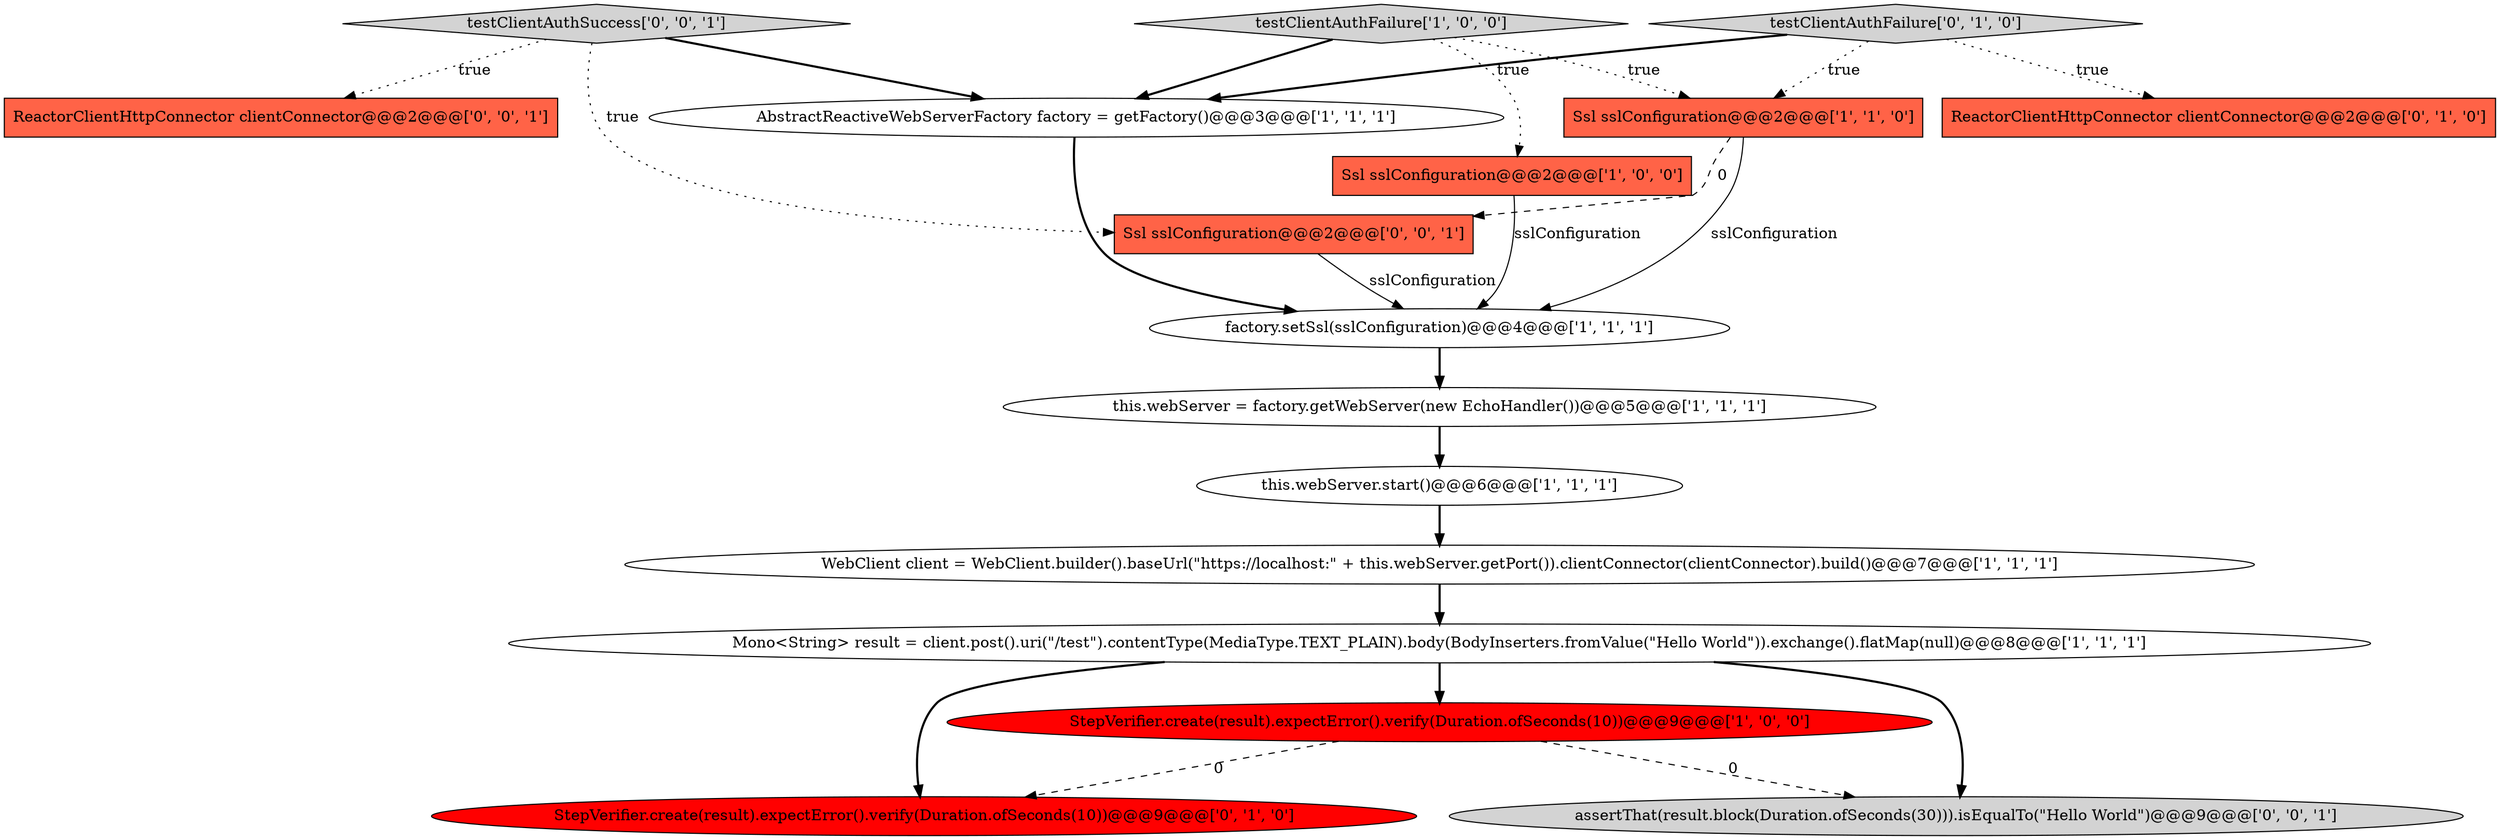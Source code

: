 digraph {
2 [style = filled, label = "Mono<String> result = client.post().uri(\"/test\").contentType(MediaType.TEXT_PLAIN).body(BodyInserters.fromValue(\"Hello World\")).exchange().flatMap(null)@@@8@@@['1', '1', '1']", fillcolor = white, shape = ellipse image = "AAA0AAABBB1BBB"];
3 [style = filled, label = "this.webServer = factory.getWebServer(new EchoHandler())@@@5@@@['1', '1', '1']", fillcolor = white, shape = ellipse image = "AAA0AAABBB1BBB"];
1 [style = filled, label = "testClientAuthFailure['1', '0', '0']", fillcolor = lightgray, shape = diamond image = "AAA0AAABBB1BBB"];
5 [style = filled, label = "WebClient client = WebClient.builder().baseUrl(\"https://localhost:\" + this.webServer.getPort()).clientConnector(clientConnector).build()@@@7@@@['1', '1', '1']", fillcolor = white, shape = ellipse image = "AAA0AAABBB1BBB"];
10 [style = filled, label = "ReactorClientHttpConnector clientConnector@@@2@@@['0', '1', '0']", fillcolor = tomato, shape = box image = "AAA0AAABBB2BBB"];
0 [style = filled, label = "factory.setSsl(sslConfiguration)@@@4@@@['1', '1', '1']", fillcolor = white, shape = ellipse image = "AAA0AAABBB1BBB"];
11 [style = filled, label = "StepVerifier.create(result).expectError().verify(Duration.ofSeconds(10))@@@9@@@['0', '1', '0']", fillcolor = red, shape = ellipse image = "AAA1AAABBB2BBB"];
12 [style = filled, label = "testClientAuthFailure['0', '1', '0']", fillcolor = lightgray, shape = diamond image = "AAA0AAABBB2BBB"];
13 [style = filled, label = "ReactorClientHttpConnector clientConnector@@@2@@@['0', '0', '1']", fillcolor = tomato, shape = box image = "AAA0AAABBB3BBB"];
15 [style = filled, label = "Ssl sslConfiguration@@@2@@@['0', '0', '1']", fillcolor = tomato, shape = box image = "AAA0AAABBB3BBB"];
8 [style = filled, label = "AbstractReactiveWebServerFactory factory = getFactory()@@@3@@@['1', '1', '1']", fillcolor = white, shape = ellipse image = "AAA0AAABBB1BBB"];
16 [style = filled, label = "testClientAuthSuccess['0', '0', '1']", fillcolor = lightgray, shape = diamond image = "AAA0AAABBB3BBB"];
4 [style = filled, label = "Ssl sslConfiguration@@@2@@@['1', '0', '0']", fillcolor = tomato, shape = box image = "AAA0AAABBB1BBB"];
7 [style = filled, label = "this.webServer.start()@@@6@@@['1', '1', '1']", fillcolor = white, shape = ellipse image = "AAA0AAABBB1BBB"];
9 [style = filled, label = "StepVerifier.create(result).expectError().verify(Duration.ofSeconds(10))@@@9@@@['1', '0', '0']", fillcolor = red, shape = ellipse image = "AAA1AAABBB1BBB"];
6 [style = filled, label = "Ssl sslConfiguration@@@2@@@['1', '1', '0']", fillcolor = tomato, shape = box image = "AAA0AAABBB1BBB"];
14 [style = filled, label = "assertThat(result.block(Duration.ofSeconds(30))).isEqualTo(\"Hello World\")@@@9@@@['0', '0', '1']", fillcolor = lightgray, shape = ellipse image = "AAA0AAABBB3BBB"];
0->3 [style = bold, label=""];
1->8 [style = bold, label=""];
16->8 [style = bold, label=""];
16->13 [style = dotted, label="true"];
1->4 [style = dotted, label="true"];
2->9 [style = bold, label=""];
8->0 [style = bold, label=""];
5->2 [style = bold, label=""];
7->5 [style = bold, label=""];
9->14 [style = dashed, label="0"];
6->0 [style = solid, label="sslConfiguration"];
12->10 [style = dotted, label="true"];
3->7 [style = bold, label=""];
12->6 [style = dotted, label="true"];
6->15 [style = dashed, label="0"];
12->8 [style = bold, label=""];
2->14 [style = bold, label=""];
9->11 [style = dashed, label="0"];
1->6 [style = dotted, label="true"];
15->0 [style = solid, label="sslConfiguration"];
4->0 [style = solid, label="sslConfiguration"];
2->11 [style = bold, label=""];
16->15 [style = dotted, label="true"];
}
